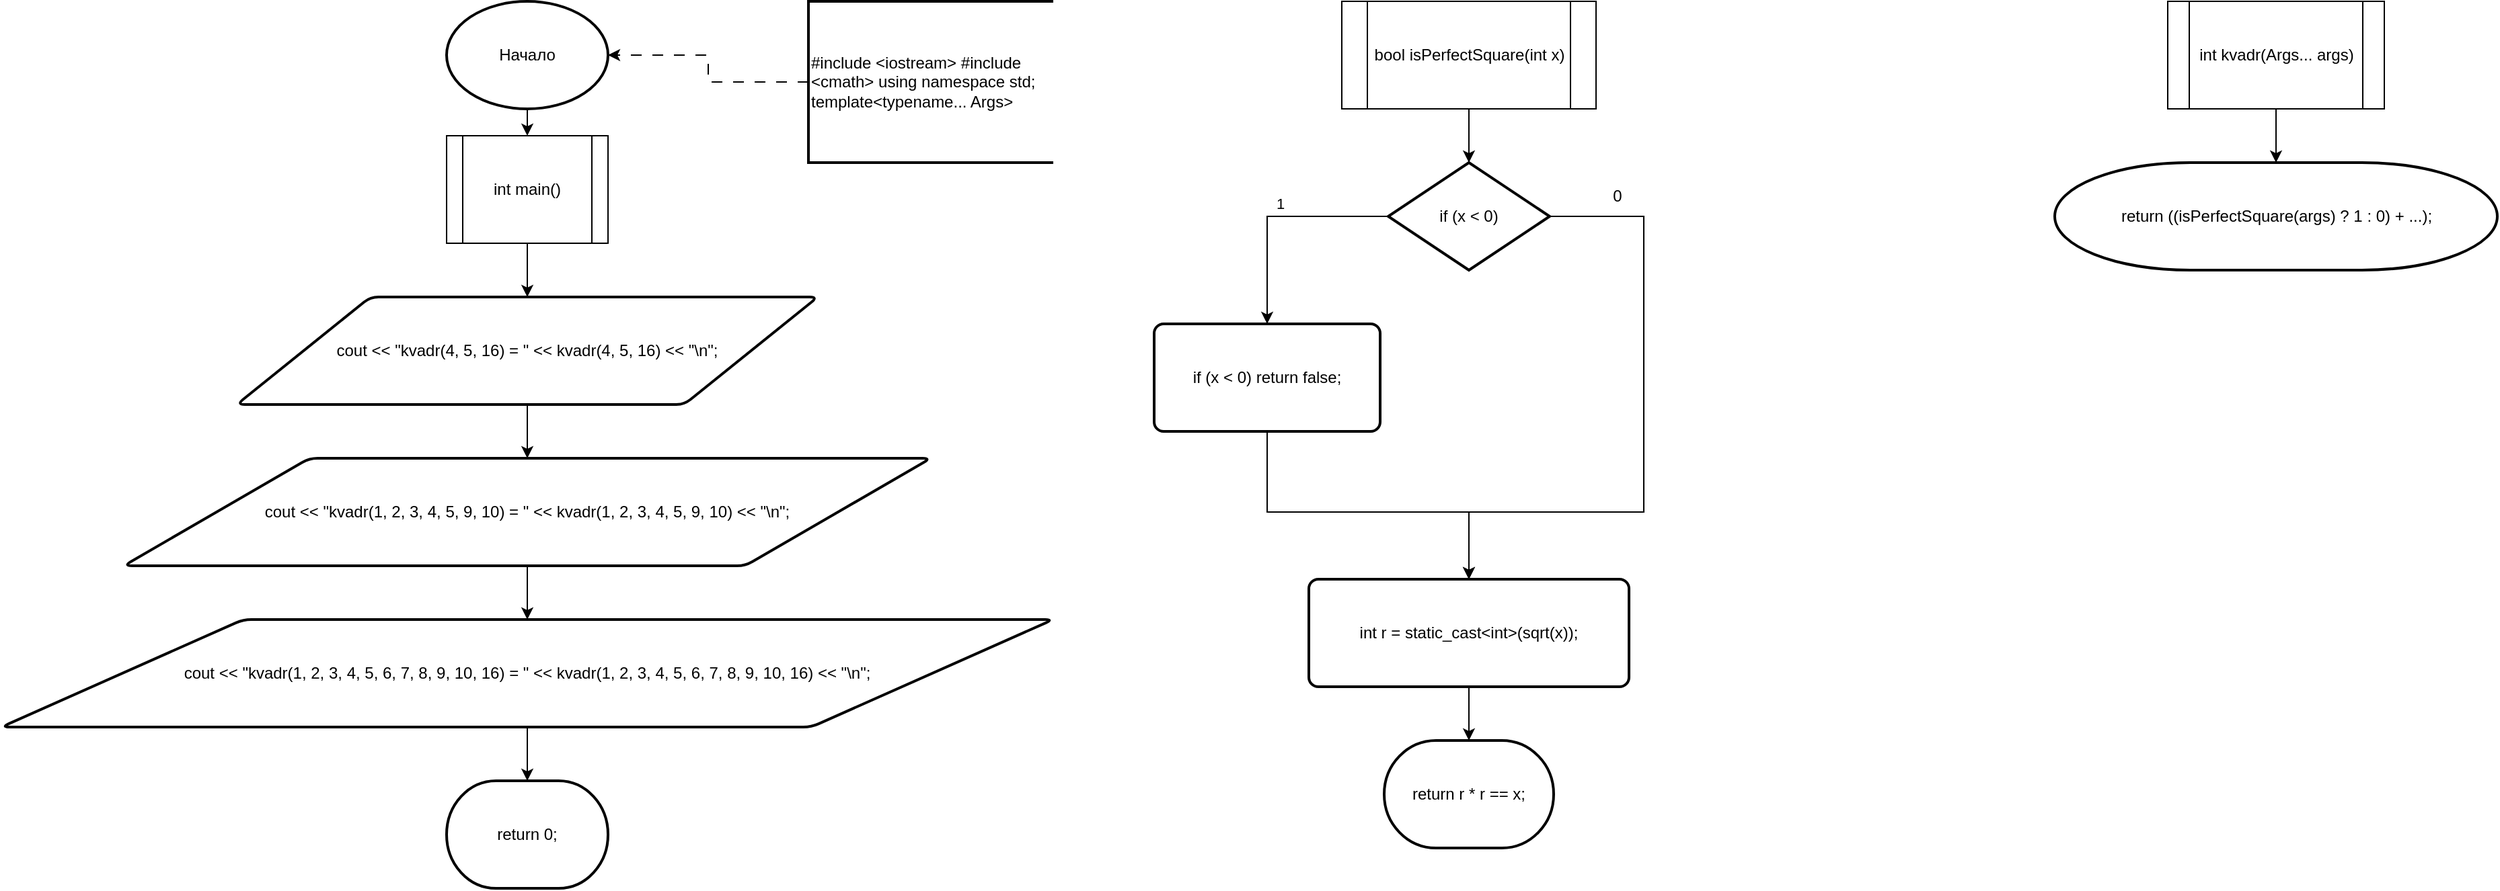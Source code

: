 <mxfile version="26.0.14">
  <diagram name="Page-1" id="2019046061296">
    <mxGraphModel dx="2876" dy="1141" grid="1" gridSize="10" guides="1" tooltips="1" connect="1" arrows="1" fold="1" page="1" pageScale="1" pageWidth="850" pageHeight="1100" math="0" shadow="0">
      <root>
        <mxCell id="0" />
        <mxCell id="1" parent="0" />
        <mxCell id="2019046060624" value="Начало" style="whiteSpace=wrap;rounded=0;dashed=0;strokeWidth=2;shape=mxgraph.flowchart.start_1;" parent="1" vertex="1">
          <mxGeometry x="40" y="50" width="120" height="80" as="geometry" />
        </mxCell>
        <mxCell id="2019046060816" value="#include &lt;iostream&gt; #include &lt;cmath&gt; using namespace std;   template&lt;typename... Args&gt;" style="whiteSpace=wrap;rounded=0;dashed=0;strokeWidth=2;shape=mxgraph.flowchart.annotation_1;align=left;pointerEvents=1;" parent="1" vertex="1">
          <mxGeometry x="309" y="50" width="182" height="120" as="geometry" />
        </mxCell>
        <mxCell id="2019046060576" style="edgeStyle=orthogonalEdgeStyle;orthogonalLoop=1;dashed=1;dashPattern=8 8;rounded=0;jettySize=auto;entryX=1;entryY=0.5;entryDx=0;entryDy=0;exitX=0;exitY=0.5;exitDx=0;exitDy=0;targetPerimeterSpacing=0;sourcePerimeterSpacing=0;" parent="1" source="2019046060816" target="2019046060624" edge="1">
          <mxGeometry relative="1" as="geometry" />
        </mxCell>
        <mxCell id="2019046060432" value="int main()" style="whiteSpace=wrap;rounded=0;dashed=0;inherit=default;shape=process;backgroundOutline=1;" parent="1" vertex="1">
          <mxGeometry x="40" y="150" width="120" height="80" as="geometry" />
        </mxCell>
        <mxCell id="2019046060144" style="edgeStyle=orthogonalEdgeStyle;orthogonalLoop=1;rounded=0;jettySize=auto;entryX=0.5;entryY=0;entryDx=0;entryDy=0;exitX=0.5;exitY=1;exitDx=0;exitDy=0;targetPerimeterSpacing=0;sourcePerimeterSpacing=0;" parent="1" source="2019046060624" target="2019046060432" edge="1">
          <mxGeometry relative="1" as="geometry" />
        </mxCell>
        <mxCell id="2019046059856" value="cout &lt;&lt; &quot;kvadr(4, 5, 16) = &quot; &lt;&lt; kvadr(4, 5, 16) &lt;&lt; &quot;\n&quot;;" style="whiteSpace=wrap;rounded=1;dashed=0;shape=parallelogram;strokeWidth=2;perimter=parallelogramPerimeter;arcSize=12;size=0.23;" parent="1" vertex="1">
          <mxGeometry x="-116" y="270" width="432" height="80" as="geometry" />
        </mxCell>
        <mxCell id="2019046059328" value="cout &lt;&lt; &quot;kvadr(1, 2, 3, 4, 5, 9, 10) = &quot; &lt;&lt; kvadr(1, 2, 3, 4, 5, 9, 10) &lt;&lt; &quot;\n&quot;;" style="whiteSpace=wrap;rounded=1;dashed=0;shape=parallelogram;strokeWidth=2;perimter=parallelogramPerimeter;arcSize=12;size=0.23;" parent="1" vertex="1">
          <mxGeometry x="-200" y="390" width="600" height="80" as="geometry" />
        </mxCell>
        <mxCell id="2019046059712" style="edgeStyle=orthogonalEdgeStyle;orthogonalLoop=1;rounded=0;jettySize=auto;entryX=0.5;entryY=0;entryDx=0;entryDy=0;exitX=0.5;exitY=1;exitDx=0;exitDy=0;targetPerimeterSpacing=0;sourcePerimeterSpacing=0;" parent="1" source="2019046059856" target="2019046059328" edge="1">
          <mxGeometry relative="1" as="geometry" />
        </mxCell>
        <mxCell id="2019046059760" value="cout &lt;&lt; &quot;kvadr(1, 2, 3, 4, 5, 6, 7, 8, 9, 10, 16) = &quot; &lt;&lt; kvadr(1, 2, 3, 4, 5, 6, 7, 8, 9, 10, 16) &lt;&lt; &quot;\n&quot;;" style="whiteSpace=wrap;rounded=1;dashed=0;shape=parallelogram;strokeWidth=2;perimter=parallelogramPerimeter;arcSize=12;size=0.23;" parent="1" vertex="1">
          <mxGeometry x="-291" y="510" width="782" height="80" as="geometry" />
        </mxCell>
        <mxCell id="2019046059424" style="edgeStyle=orthogonalEdgeStyle;orthogonalLoop=1;rounded=0;jettySize=auto;entryX=0.5;entryY=0;entryDx=0;entryDy=0;exitX=0.5;exitY=1;exitDx=0;exitDy=0;targetPerimeterSpacing=0;sourcePerimeterSpacing=0;" parent="1" source="2019046059328" target="2019046059760" edge="1">
          <mxGeometry relative="1" as="geometry" />
        </mxCell>
        <mxCell id="2019046059472" value="return 0;" style="whiteSpace=wrap;rounded=0;dashed=0;strokeWidth=2;shape=mxgraph.flowchart.terminator;" parent="1" vertex="1">
          <mxGeometry x="40" y="630" width="120" height="80" as="geometry" />
        </mxCell>
        <mxCell id="2019046059136" style="edgeStyle=orthogonalEdgeStyle;orthogonalLoop=1;rounded=0;jettySize=auto;entryX=0.5;entryY=0;entryDx=0;entryDy=0;exitX=0.5;exitY=1;exitDx=0;exitDy=0;targetPerimeterSpacing=0;sourcePerimeterSpacing=0;" parent="1" source="2019046059760" target="2019046059472" edge="1">
          <mxGeometry relative="1" as="geometry" />
        </mxCell>
        <mxCell id="2019046060048" style="edgeStyle=orthogonalEdgeStyle;orthogonalLoop=1;rounded=0;jettySize=auto;entryX=0.5;entryY=0;entryDx=0;entryDy=0;exitX=0.5;exitY=1;exitDx=0;exitDy=0;targetPerimeterSpacing=0;sourcePerimeterSpacing=0;" parent="1" source="2019046060432" target="2019046059856" edge="1">
          <mxGeometry relative="1" as="geometry" />
        </mxCell>
        <mxCell id="2019046058320" value="bool isPerfectSquare(int x)" style="whiteSpace=wrap;rounded=0;dashed=0;inherit=default;shape=process;backgroundOutline=1;" parent="1" vertex="1">
          <mxGeometry x="705.5" y="50" width="189" height="80" as="geometry" />
        </mxCell>
        <mxCell id="eQgMcs1U97YG8HQ-sQCH-2019046060817" style="edgeStyle=orthogonalEdgeStyle;rounded=0;orthogonalLoop=1;jettySize=auto;html=1;entryX=0.5;entryY=0;entryDx=0;entryDy=0;" edge="1" parent="1" source="2019046058752" target="2019046058224">
          <mxGeometry relative="1" as="geometry">
            <Array as="points">
              <mxPoint x="930" y="210" />
              <mxPoint x="930" y="430" />
              <mxPoint x="800" y="430" />
            </Array>
          </mxGeometry>
        </mxCell>
        <mxCell id="2019046058752" value="if (x &lt; 0)" style="whiteSpace=wrap;rounded=0;dashed=0;strokeWidth=2;shape=mxgraph.flowchart.decision;" parent="1" vertex="1">
          <mxGeometry x="740" y="170" width="120" height="80" as="geometry" />
        </mxCell>
        <mxCell id="eQgMcs1U97YG8HQ-sQCH-2019046060816" style="edgeStyle=orthogonalEdgeStyle;rounded=0;orthogonalLoop=1;jettySize=auto;html=1;" edge="1" parent="1" source="2019046058800" target="2019046058224">
          <mxGeometry relative="1" as="geometry">
            <Array as="points">
              <mxPoint x="650" y="430" />
              <mxPoint x="800" y="430" />
            </Array>
          </mxGeometry>
        </mxCell>
        <mxCell id="2019046058800" value="if (x &lt; 0) return false;" style="whiteSpace=wrap;rounded=1;dashed=0;absoluteArcSize=1;arcSize=14;strokeWidth=2;" parent="1" vertex="1">
          <mxGeometry x="566" y="290" width="168" height="80" as="geometry" />
        </mxCell>
        <mxCell id="2019046058416" value="1" style="edgeStyle=orthogonalEdgeStyle;orthogonalLoop=1;rounded=0;jettySize=auto;entryX=0.5;entryY=0;entryDx=0;entryDy=0;exitX=0;exitY=0.5;exitDx=0;exitDy=0;targetPerimeterSpacing=30;sourcePerimeterSpacing=30;" parent="1" source="2019046058752" target="2019046058800" edge="1">
          <mxGeometry x="-0.059" y="-10" relative="1" as="geometry">
            <mxPoint as="offset" />
          </mxGeometry>
        </mxCell>
        <mxCell id="2019046058224" value="int r = static_cast&lt;int&gt;(sqrt(x));" style="whiteSpace=wrap;rounded=1;dashed=0;absoluteArcSize=1;arcSize=14;strokeWidth=2;" parent="1" vertex="1">
          <mxGeometry x="681" y="480" width="238" height="80" as="geometry" />
        </mxCell>
        <mxCell id="2019046058176" value="return r * r == x;" style="whiteSpace=wrap;rounded=0;dashed=0;strokeWidth=2;shape=mxgraph.flowchart.terminator;" parent="1" vertex="1">
          <mxGeometry x="737" y="600" width="126" height="80" as="geometry" />
        </mxCell>
        <mxCell id="2019046057504" style="edgeStyle=orthogonalEdgeStyle;orthogonalLoop=1;rounded=0;jettySize=auto;entryX=0.5;entryY=0;entryDx=0;entryDy=0;exitX=0.5;exitY=1;exitDx=0;exitDy=0;targetPerimeterSpacing=0;sourcePerimeterSpacing=0;" parent="1" source="2019046058224" target="2019046058176" edge="1">
          <mxGeometry relative="1" as="geometry" />
        </mxCell>
        <mxCell id="2019046058656" style="edgeStyle=orthogonalEdgeStyle;orthogonalLoop=1;rounded=0;jettySize=auto;entryX=0.5;entryY=0;entryDx=0;entryDy=0;exitX=0.5;exitY=1;exitDx=0;exitDy=0;targetPerimeterSpacing=0;sourcePerimeterSpacing=0;" parent="1" source="2019046058320" target="2019046058752" edge="1">
          <mxGeometry relative="1" as="geometry" />
        </mxCell>
        <mxCell id="2019046057408" value="int kvadr(Args... args)" style="whiteSpace=wrap;rounded=0;dashed=0;inherit=default;shape=process;backgroundOutline=1;" parent="1" vertex="1">
          <mxGeometry x="1319.5" y="50" width="161" height="80" as="geometry" />
        </mxCell>
        <mxCell id="2019046057312" value="return ((isPerfectSquare(args) ? 1 : 0) + ...);" style="whiteSpace=wrap;rounded=0;dashed=0;strokeWidth=2;shape=mxgraph.flowchart.terminator;" parent="1" vertex="1">
          <mxGeometry x="1235.5" y="170" width="329" height="80" as="geometry" />
        </mxCell>
        <mxCell id="2019046056448" style="edgeStyle=orthogonalEdgeStyle;orthogonalLoop=1;rounded=0;jettySize=auto;entryX=0.5;entryY=0;entryDx=0;entryDy=0;exitX=0.5;exitY=1;exitDx=0;exitDy=0;targetPerimeterSpacing=0;sourcePerimeterSpacing=0;" parent="1" source="2019046057408" target="2019046057312" edge="1">
          <mxGeometry relative="1" as="geometry" />
        </mxCell>
        <mxCell id="eQgMcs1U97YG8HQ-sQCH-2019046060818" value="0" style="text;html=1;align=center;verticalAlign=middle;resizable=0;points=[];autosize=1;strokeColor=none;fillColor=none;" vertex="1" parent="1">
          <mxGeometry x="894.5" y="180" width="30" height="30" as="geometry" />
        </mxCell>
      </root>
    </mxGraphModel>
  </diagram>
</mxfile>
